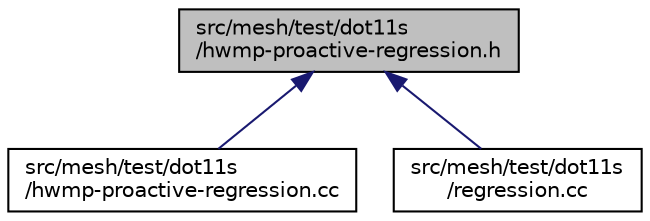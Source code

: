 digraph "src/mesh/test/dot11s/hwmp-proactive-regression.h"
{
 // LATEX_PDF_SIZE
  edge [fontname="Helvetica",fontsize="10",labelfontname="Helvetica",labelfontsize="10"];
  node [fontname="Helvetica",fontsize="10",shape=record];
  Node1 [label="src/mesh/test/dot11s\l/hwmp-proactive-regression.h",height=0.2,width=0.4,color="black", fillcolor="grey75", style="filled", fontcolor="black",tooltip=" "];
  Node1 -> Node2 [dir="back",color="midnightblue",fontsize="10",style="solid",fontname="Helvetica"];
  Node2 [label="src/mesh/test/dot11s\l/hwmp-proactive-regression.cc",height=0.2,width=0.4,color="black", fillcolor="white", style="filled",URL="$hwmp-proactive-regression_8cc.html",tooltip=" "];
  Node1 -> Node3 [dir="back",color="midnightblue",fontsize="10",style="solid",fontname="Helvetica"];
  Node3 [label="src/mesh/test/dot11s\l/regression.cc",height=0.2,width=0.4,color="black", fillcolor="white", style="filled",URL="$dot11s_2regression_8cc.html",tooltip=" "];
}
